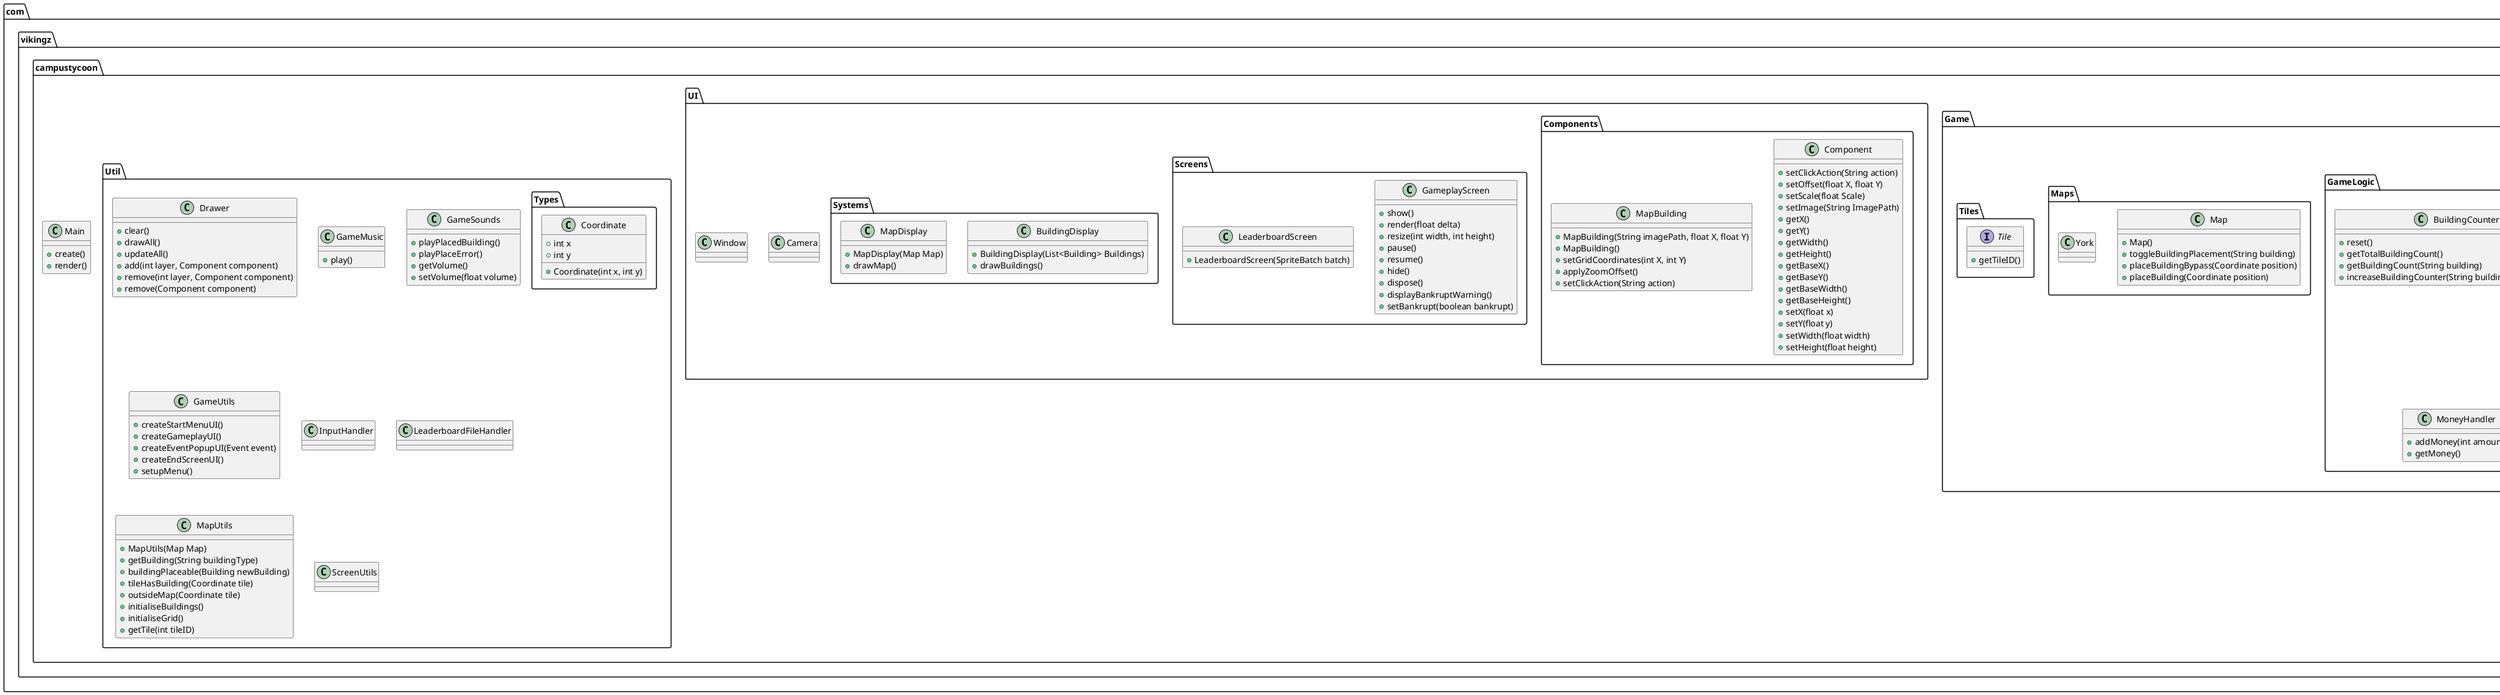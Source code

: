 @startuml

package com.vikingz.campustycoon {
    package Game {
        package Buildings {
            class Accommodation {
                +Accommodation(Coordinate Position)
                +Accommodation()
                +incrementBuildingCounter()
            }
            class Building {
                -String buildingName
                -MapBuilding drawInfo
                -Coordinate position
                -int width
                -int height
                -int cost
                -int score
                +Building()
                +Building(Coordinate Position)
                +Building(Coordinate Position, String ImagePath, int Cost, int Width, int Height)
                +setPosition(Coordinate Position)
                +incrementBuildingCounter()
            }
            class Cafeteria {
                +Cafeteria(Coordinate Position)
                +Cafeteria()
                +incrementBuildingCounter()
            }
            class Relaxation {
                +Relaxation(Coordinate Position)
                +Relaxation()
                +incrementBuildingCounter()
            }
            class SpaceStation {
                +SpaceStation(Coordinate Position)
            }
            class Study {
                +Study(Coordinate Position, int textureIndex)
                +Study(int textureIndex)
                +incrementBuildingCounter()
            }
        }
        package GameLogic {
            class BuildingCounter {
                +reset()
                +getTotalBuildingCount()
                +getBuildingCount(String building)
                +increaseBuildingCounter(String buildingName, int count)
            }
            class Event {
                +Event(String eventName, String eventText, int cost, int gain)
            }
            class EventLoader {
                +EventLoader(String fileName)
                +getNeutralGainLookup()
                +getNeutralCostLookup()
                +getRejectGainLookup()
                +getRejectCostLookup()
                +resetStatics()
            }
            class MoneyHandler {
                +addMoney(int amount)
                +getMoney()
            }
            class SatisfactionMeter {
                +updateSatisfactionScore()
            }
            class Timer {
                +getTimeRemaining()
            }
        }
        package Maps {
            class Map {
                +Map()
                +toggleBuildingPlacement(String building)
                +placeBuildingBypass(Coordinate position)
                +placeBuilding(Coordinate position)
            }
            class York {
            }
        }
        package Tiles {
            interface Tile {
                +getTileID()
            }
        }
    }
    package UI {
        class Camera {
        }
        package Components {
            class Component {
                +setClickAction(String action)
                +setOffset(float X, float Y)
                +setScale(float Scale)
                +setImage(String ImagePath)
                +getX()
                +getY()
                +getWidth()
                +getHeight()
                +getBaseX()
                +getBaseY()
                +getBaseWidth()
                +getBaseHeight()
                +setX(float x)
                +setY(float y)
                +setWidth(float width)
                +setHeight(float height)
            }
            class MapBuilding {
                +MapBuilding(String imagePath, float X, float Y)
                +MapBuilding()
                +setGridCoordinates(int X, int Y)
                +applyZoomOffset()
                +setClickAction(String action)
            }
        }
        package Screens {
            class GameplayScreen {
                +show()
                +render(float delta)
                +resize(int width, int height)
                +pause()
                +resume()
                +hide()
                +dispose()
                +displayBankruptWarning()
                +setBankrupt(boolean bankrupt)
            }
            class LeaderboardScreen {
                +LeaderboardScreen(SpriteBatch batch)
            }
        }
        package Systems {
            class BuildingDisplay {
                +BuildingDisplay(List<Building> Buildings)
                +drawBuildings()
            }
            class MapDisplay {
                +MapDisplay(Map Map)
                +drawMap()
            }
        }
        class Window {
        }
    }
    package Util {
        class Drawer {
            +clear()
            +drawAll()
            +updateAll()
            +add(int layer, Component component)
            +remove(int layer, Component component)
            +remove(Component component)
        }
        class GameMusic {
            +play()
        }
        class GameSounds {
            +playPlacedBuilding()
            +playPlaceError()
            +getVolume()
            +setVolume(float volume)
        }
        class GameUtils {
            +createStartMenuUI()
            +createGameplayUI()
            +createEventPopupUI(Event event)
            +createEndScreenUI()
            +setupMenu()
        }
        class InputHandler {
        }
        class LeaderboardFileHandler {
        }
        class MapUtils {
            +MapUtils(Map Map)
            +getBuilding(String buildingType)
            +buildingPlaceable(Building newBuilding)
            +tileHasBuilding(Coordinate tile)
            +outsideMap(Coordinate tile)
            +initialiseBuildings()
            +initialiseGrid()
            +getTile(int tileID)
        }
        class ScreenUtils {
        }
        package Types {
            class Coordinate {
                +Coordinate(int x, int y)
                +int x
                +int y
            }
        }
    }
    class Main {
        +create()
        +render()
    }
}

Game.Buildings.Building <|-- Game.Buildings.Accommodation
Game.Buildings.Building <|-- Game.Buildings.Cafeteria
Game.Buildings.Building <|-- Game.Buildings.Relaxation
Game.Buildings.Building <|-- Game.Buildings.SpaceStation
Game.Buildings.Building <|-- Game.Buildings.Study

Game.Tiles.Tile <|.. Game.Tiles.Grass

UI.Components.Component <|-- UI.Components.MapBuilding

@enduml
